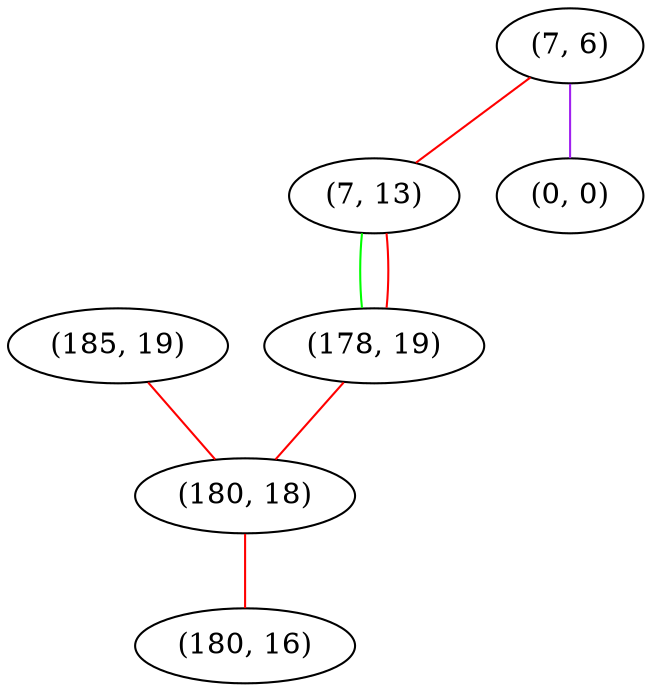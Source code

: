 graph "" {
"(185, 19)";
"(7, 6)";
"(7, 13)";
"(0, 0)";
"(178, 19)";
"(180, 18)";
"(180, 16)";
"(185, 19)" -- "(180, 18)"  [color=red, key=0, weight=1];
"(7, 6)" -- "(7, 13)"  [color=red, key=0, weight=1];
"(7, 6)" -- "(0, 0)"  [color=purple, key=0, weight=4];
"(7, 13)" -- "(178, 19)"  [color=green, key=0, weight=2];
"(7, 13)" -- "(178, 19)"  [color=red, key=1, weight=1];
"(178, 19)" -- "(180, 18)"  [color=red, key=0, weight=1];
"(180, 18)" -- "(180, 16)"  [color=red, key=0, weight=1];
}
